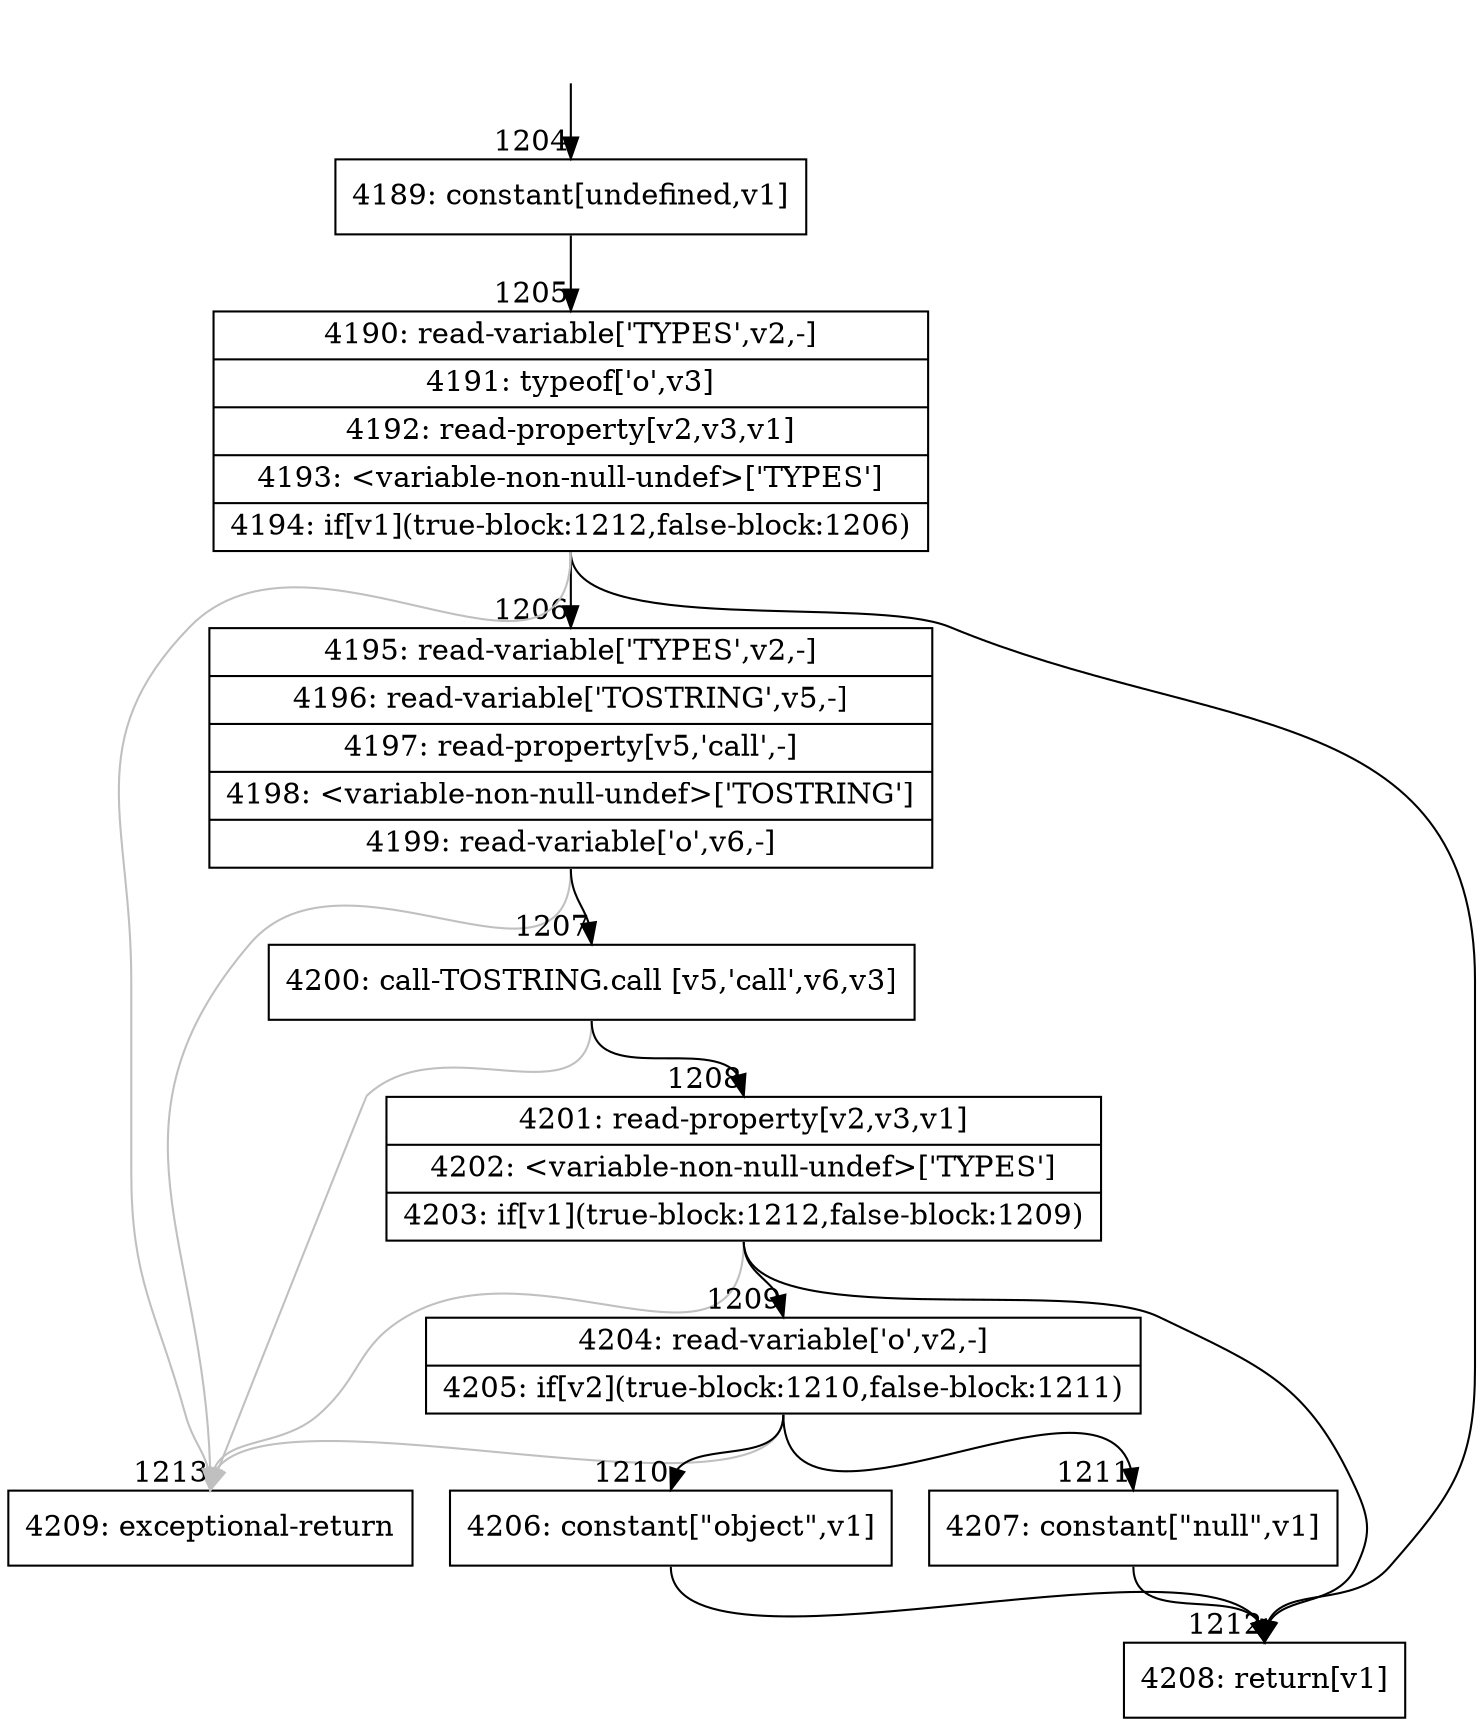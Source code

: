 digraph {
rankdir="TD"
BB_entry66[shape=none,label=""];
BB_entry66 -> BB1204 [tailport=s, headport=n, headlabel="    1204"]
BB1204 [shape=record label="{4189: constant[undefined,v1]}" ] 
BB1204 -> BB1205 [tailport=s, headport=n, headlabel="      1205"]
BB1205 [shape=record label="{4190: read-variable['TYPES',v2,-]|4191: typeof['o',v3]|4192: read-property[v2,v3,v1]|4193: \<variable-non-null-undef\>['TYPES']|4194: if[v1](true-block:1212,false-block:1206)}" ] 
BB1205 -> BB1212 [tailport=s, headport=n, headlabel="      1212"]
BB1205 -> BB1206 [tailport=s, headport=n, headlabel="      1206"]
BB1205 -> BB1213 [tailport=s, headport=n, color=gray, headlabel="      1213"]
BB1206 [shape=record label="{4195: read-variable['TYPES',v2,-]|4196: read-variable['TOSTRING',v5,-]|4197: read-property[v5,'call',-]|4198: \<variable-non-null-undef\>['TOSTRING']|4199: read-variable['o',v6,-]}" ] 
BB1206 -> BB1207 [tailport=s, headport=n, headlabel="      1207"]
BB1206 -> BB1213 [tailport=s, headport=n, color=gray]
BB1207 [shape=record label="{4200: call-TOSTRING.call [v5,'call',v6,v3]}" ] 
BB1207 -> BB1208 [tailport=s, headport=n, headlabel="      1208"]
BB1207 -> BB1213 [tailport=s, headport=n, color=gray]
BB1208 [shape=record label="{4201: read-property[v2,v3,v1]|4202: \<variable-non-null-undef\>['TYPES']|4203: if[v1](true-block:1212,false-block:1209)}" ] 
BB1208 -> BB1212 [tailport=s, headport=n]
BB1208 -> BB1209 [tailport=s, headport=n, headlabel="      1209"]
BB1208 -> BB1213 [tailport=s, headport=n, color=gray]
BB1209 [shape=record label="{4204: read-variable['o',v2,-]|4205: if[v2](true-block:1210,false-block:1211)}" ] 
BB1209 -> BB1210 [tailport=s, headport=n, headlabel="      1210"]
BB1209 -> BB1211 [tailport=s, headport=n, headlabel="      1211"]
BB1209 -> BB1213 [tailport=s, headport=n, color=gray]
BB1210 [shape=record label="{4206: constant[\"object\",v1]}" ] 
BB1210 -> BB1212 [tailport=s, headport=n]
BB1211 [shape=record label="{4207: constant[\"null\",v1]}" ] 
BB1211 -> BB1212 [tailport=s, headport=n]
BB1212 [shape=record label="{4208: return[v1]}" ] 
BB1213 [shape=record label="{4209: exceptional-return}" ] 
//#$~ 1927
}
